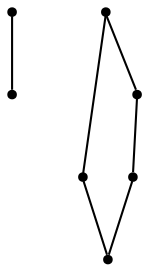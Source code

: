 graph {
  node [shape=point,comment="{\"directed\":false,\"doi\":\"10.1007/978-3-642-18469-7_23\",\"figure\":\"2\"}"]

  v0 [pos="1096.3631266264447,995.7451120426947"]
  v1 [pos="983.7701929651926,1070.7612820042752"]
  v2 [pos="1021.30116554971,845.721038616409"]
  v3 [pos="1008.790841354871,912.3986024143414"]
  v4 [pos="946.2392203806753,845.7210386164091"]
  v5 [pos="946.2392203806753,937.402466279035"]
  v6 [pos="871.1814112135969,920.7331389179893"]

  v5 -- v3 [id="-3",pos="946.2392203806753,937.402466279035 973.1906340221492,926.6310459820312 981.2765178471166,923.3971924043283 1008.790841354871,912.3986024143414"]
  v4 -- v2 [id="-4",pos="946.2392203806753,845.7210386164091 977.606802388108,845.7220719285185 989.5875274401166,845.7220719285185 1021.30116554971,845.721038616409"]
  v3 -- v2 [id="-5",pos="1008.790841354871,912.3986024143414 1014.2536886467226,883.2782933564993 1015.7757373667165,875.1478121488018 1021.30116554971,845.721038616409"]
  v6 -- v4 [id="-7",pos="871.1814112135969,920.7331389179893 899.3880696334705,892.5379780373926 918.0576643111376,873.88500936841 946.2392203806753,845.7210386164091"]
  v0 -- v1 [id="-8",pos="1096.3631266264447,995.7451120426947 1056.7887145522166,1022.1169698605207 1022.8565727162531,1044.7122944778757 983.7701929651926,1070.7612820042752"]
  v6 -- v5 [id="-11",pos="871.1814112135969,920.7331389179893 902.1028140561218,927.6061746711548 914.7424360352012,930.4108062957058 946.2392203806753,937.402466279035"]
}